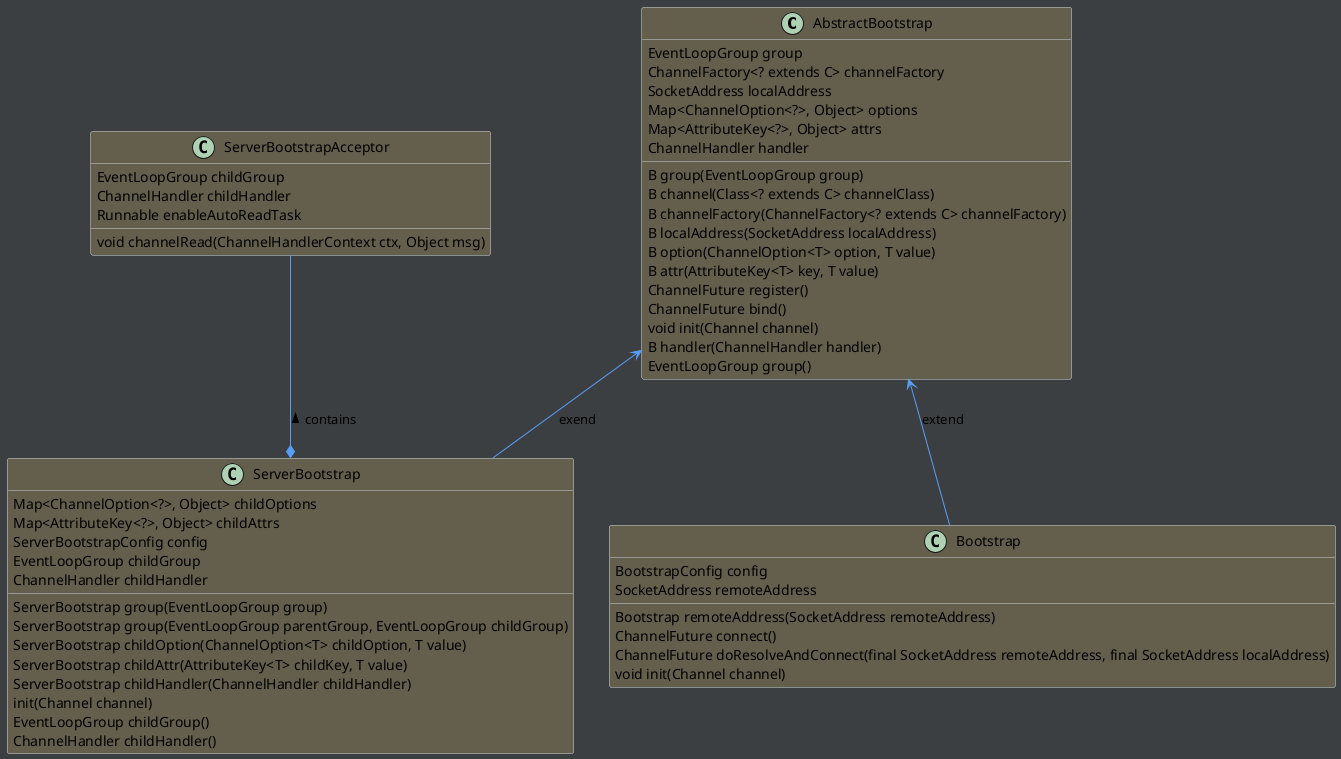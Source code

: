 @startuml

skinparam BackGroundColor #3c3f41

skinparam class {
    BorderColor #cbd5d6
    ArrowColor #589df6
    BackGroundColor #645e4d
}


class AbstractBootstrap{
    EventLoopGroup group
    ChannelFactory<? extends C> channelFactory
    SocketAddress localAddress
    Map<ChannelOption<?>, Object> options
    Map<AttributeKey<?>, Object> attrs
    ChannelHandler handler

    B group(EventLoopGroup group)
    B channel(Class<? extends C> channelClass)
    B channelFactory(ChannelFactory<? extends C> channelFactory)
    B localAddress(SocketAddress localAddress)
    B option(ChannelOption<T> option, T value)
    B attr(AttributeKey<T> key, T value)
    ChannelFuture register()
    ChannelFuture bind()
    void init(Channel channel)
    B handler(ChannelHandler handler)
    EventLoopGroup group()
}

class ServerBootstrapAcceptor{
    EventLoopGroup childGroup
    ChannelHandler childHandler
    Runnable enableAutoReadTask

    void channelRead(ChannelHandlerContext ctx, Object msg)
    
}

class Bootstrap{
    BootstrapConfig config
    SocketAddress remoteAddress

    Bootstrap remoteAddress(SocketAddress remoteAddress)
    ChannelFuture connect()
    ChannelFuture doResolveAndConnect(final SocketAddress remoteAddress, final SocketAddress localAddress)
    void init(Channel channel)
}


class ServerBootstrap{
    Map<ChannelOption<?>, Object> childOptions
    Map<AttributeKey<?>, Object> childAttrs
    ServerBootstrapConfig config
    EventLoopGroup childGroup
    ChannelHandler childHandler

    ServerBootstrap group(EventLoopGroup group)
    ServerBootstrap group(EventLoopGroup parentGroup, EventLoopGroup childGroup)
    ServerBootstrap childOption(ChannelOption<T> childOption, T value)
    ServerBootstrap childAttr(AttributeKey<T> childKey, T value)
    ServerBootstrap childHandler(ChannelHandler childHandler)
    init(Channel channel)
    EventLoopGroup childGroup()
    ChannelHandler childHandler()

}

Bootstrap -up-> AbstractBootstrap : extend

ServerBootstrap -up-> AbstractBootstrap : exend


ServerBootstrap *-up- ServerBootstrapAcceptor : contains >

@enduml